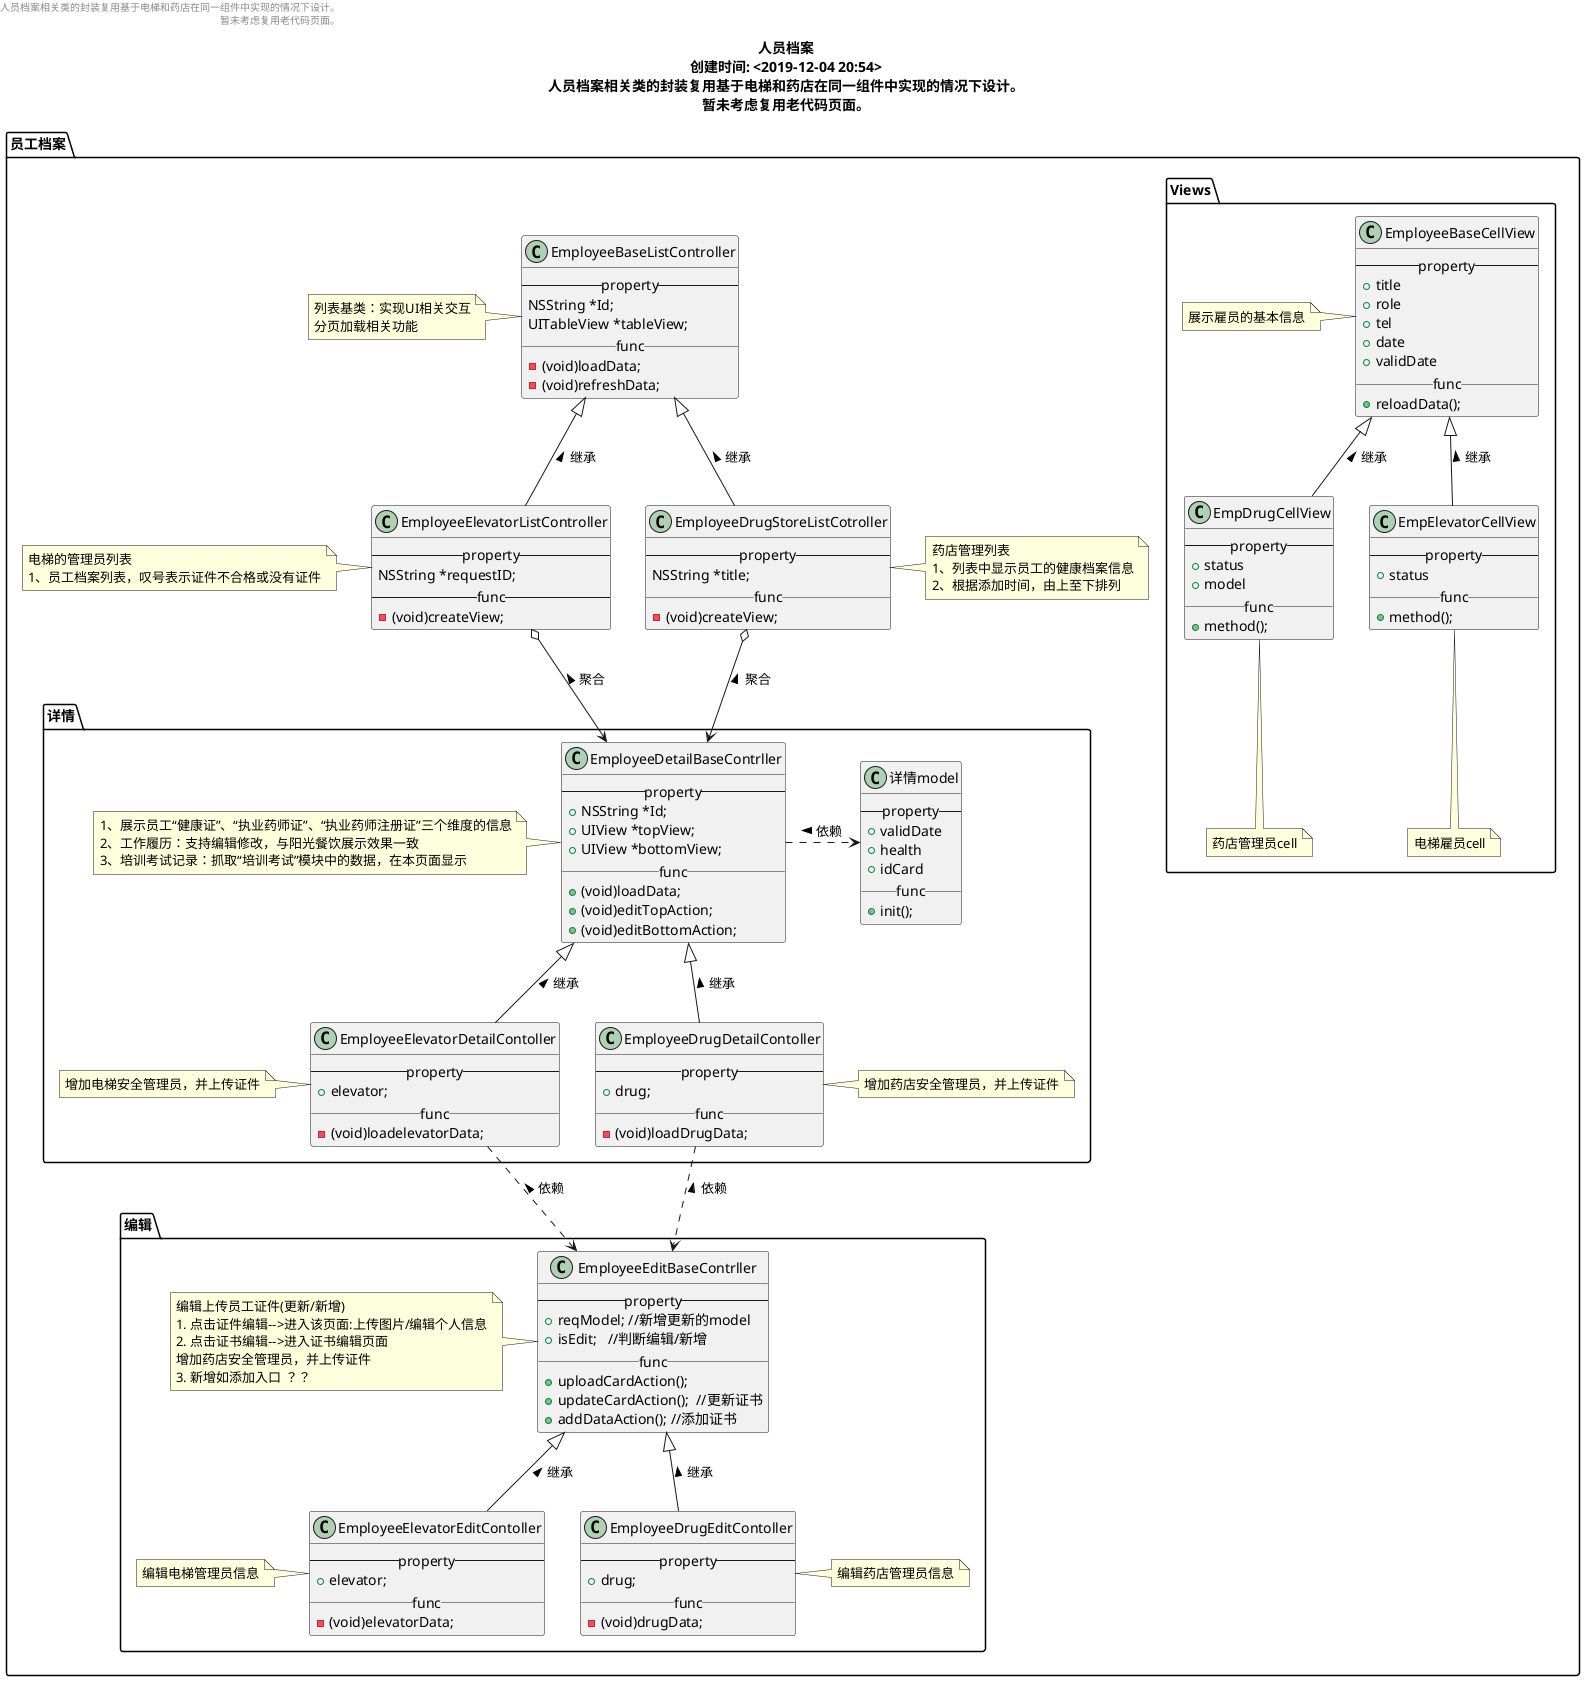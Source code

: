 @startuml
scale 1
page 1x1
title
    人员档案
    创建时间: <2019-12-04 20:54>
    人员档案相关类的封装复用基于电梯和药店在同一组件中实现的情况下设计。
    暂未考虑复用老代码页面。
    endtitle
    left header
        人员档案相关类的封装复用基于电梯和药店在同一组件中实现的情况下设计。
        暂未考虑复用老代码页面。
    endheader
    'package，node，folder，frame，cloud，database'
    folder "员工档案" as listpkg{
        class "EmployeeBaseListController" as baselist {
            -- property --
            NSString *Id;
            UITableView *tableView;
            __func__
            -(void)loadData;
            -(void)refreshData;
        }
        class "EmployeeElevatorListController" as personlist {
            -- property --
            NSString *requestID;
            --func--
            -(void)createView;
        }

        class "EmployeeDrugStoreListCotroller" as druglist {
            -- property--
            NSString *title;
            __func__
            -(void)createView;
        }
        folder "详情" as detail{
            class "EmployeeDetailBaseContrller" as basedetail {
                -- property --
                +NSString *Id;
                +UIView *topView;
                +UIView *bottomView;
                __func__
                +(void)loadData;
                +(void)editTopAction;
                +(void)editBottomAction;
            }
            class "EmployeeElevatorDetailContoller" as empeledetail {
                -- property --
                +elevator;
                __func__
                -(void)loadelevatorData;
            }
            class "EmployeeDrugDetailContoller" as empdrugdetail {
                -- property --
                +drug;
                __ func __
                -(void)loadDrugData;
            }
            class "详情model" as detailm {
                -- property --
                +validDate
                +health
                +idCard
                __func__
                +init();
            }
            note left of basedetail
                1、展示员工“健康证”、“执业药师证”、“执业药师注册证”三个维度的信息
                2、工作履历：支持编辑修改，与阳光餐饮展示效果一致
                3、培训考试记录：抓取“培训考试”模块中的数据，在本页面显示
            end note

            note left of empeledetail
                增加电梯安全管理员，并上传证件
            end note

            note right of empdrugdetail
                增加药店安全管理员，并上传证件
            end note

            basedetail .right.> detailm:依赖 <
            basedetail <|-- empeledetail:继承 <
            basedetail <|-- empdrugdetail:继承 <
        }

        folder "编辑" as edit{
            class "EmployeeEditBaseContrller" as baseedit {
                -- property --
                +reqModel; //新增更新的model
                +isEdit;   //判断编辑/新增
                __func__
                +uploadCardAction();
                +updateCardAction();  //更新证书
                +addDataAction(); //添加证书
            }
            class "EmployeeElevatorEditContoller" as empeleedit {
                -- property --
                +elevator;
                __func__
                -(void)elevatorData;
            }
            class "EmployeeDrugEditContoller" as empdrugedit {
                -- property --
                +drug;
                __func__
                -(void)drugData;
            }
            note left of baseedit
                编辑上传员工证件(更新/新增)
                1. 点击证件编辑-->进入该页面:上传图片/编辑个人信息
                2. 点击证书编辑-->进入证书编辑页面
                增加药店安全管理员，并上传证件
                3. 新增如添加入口 ？？
            end note
            note left of empeleedit
                编辑电梯管理员信息
            end note
            note right of empdrugedit
                编辑药店管理员信息
            end note

            baseedit <|-- empeleedit:继承 <
            baseedit <|-- empdrugedit:继承 <
        }
        'package，node，folder，frame，cloud，database'
        folder "Views" as views{
            class "EmployeeBaseCellView" as basecell {
                -- property --
                +title
                +role
                +tel
                +date
                +validDate
                __ func __
                +reloadData();
            }

            class "EmpDrugCellView" as empDCell {
                -- property --
                +status
                +model
                __func__
                +method();
            }

            class "EmpElevatorCellView" as empelecell {
                -- property --
                +status
                __func__
                +method();
            }

            note left of basecell
                展示雇员的基本信息
            end note
            note bottom of empDCell
                药店管理员cell
            end note
            note bottom of empelecell
                电梯雇员cell
            end note

            basecell <|-- empDCell:继承 <
            basecell <|-- empelecell:继承 <
        }


        note left of baselist
            列表基类：实现UI相关交互
            分页加载相关功能
        end note
        note left of personlist
            电梯的管理员列表
            1、员工档案列表，叹号表示证件不合格或没有证件
        end note

        note right of druglist
            药店管理列表
            1、列表中显示员工的健康档案信息
            2、根据添加时间，由上至下排列
        end note


        baselist <|-- personlist:继承 <
        baselist <|-- druglist:继承 <
        'baselist o-down---> basecell:聚合 <
        '详情
        druglist o--> basedetail:聚合 <
        personlist o--> basedetail:聚合 <
        '编辑'
        empeledetail ..> baseedit:依赖 <
        empdrugdetail ..> baseedit:依赖 <
    }




    @enduml

